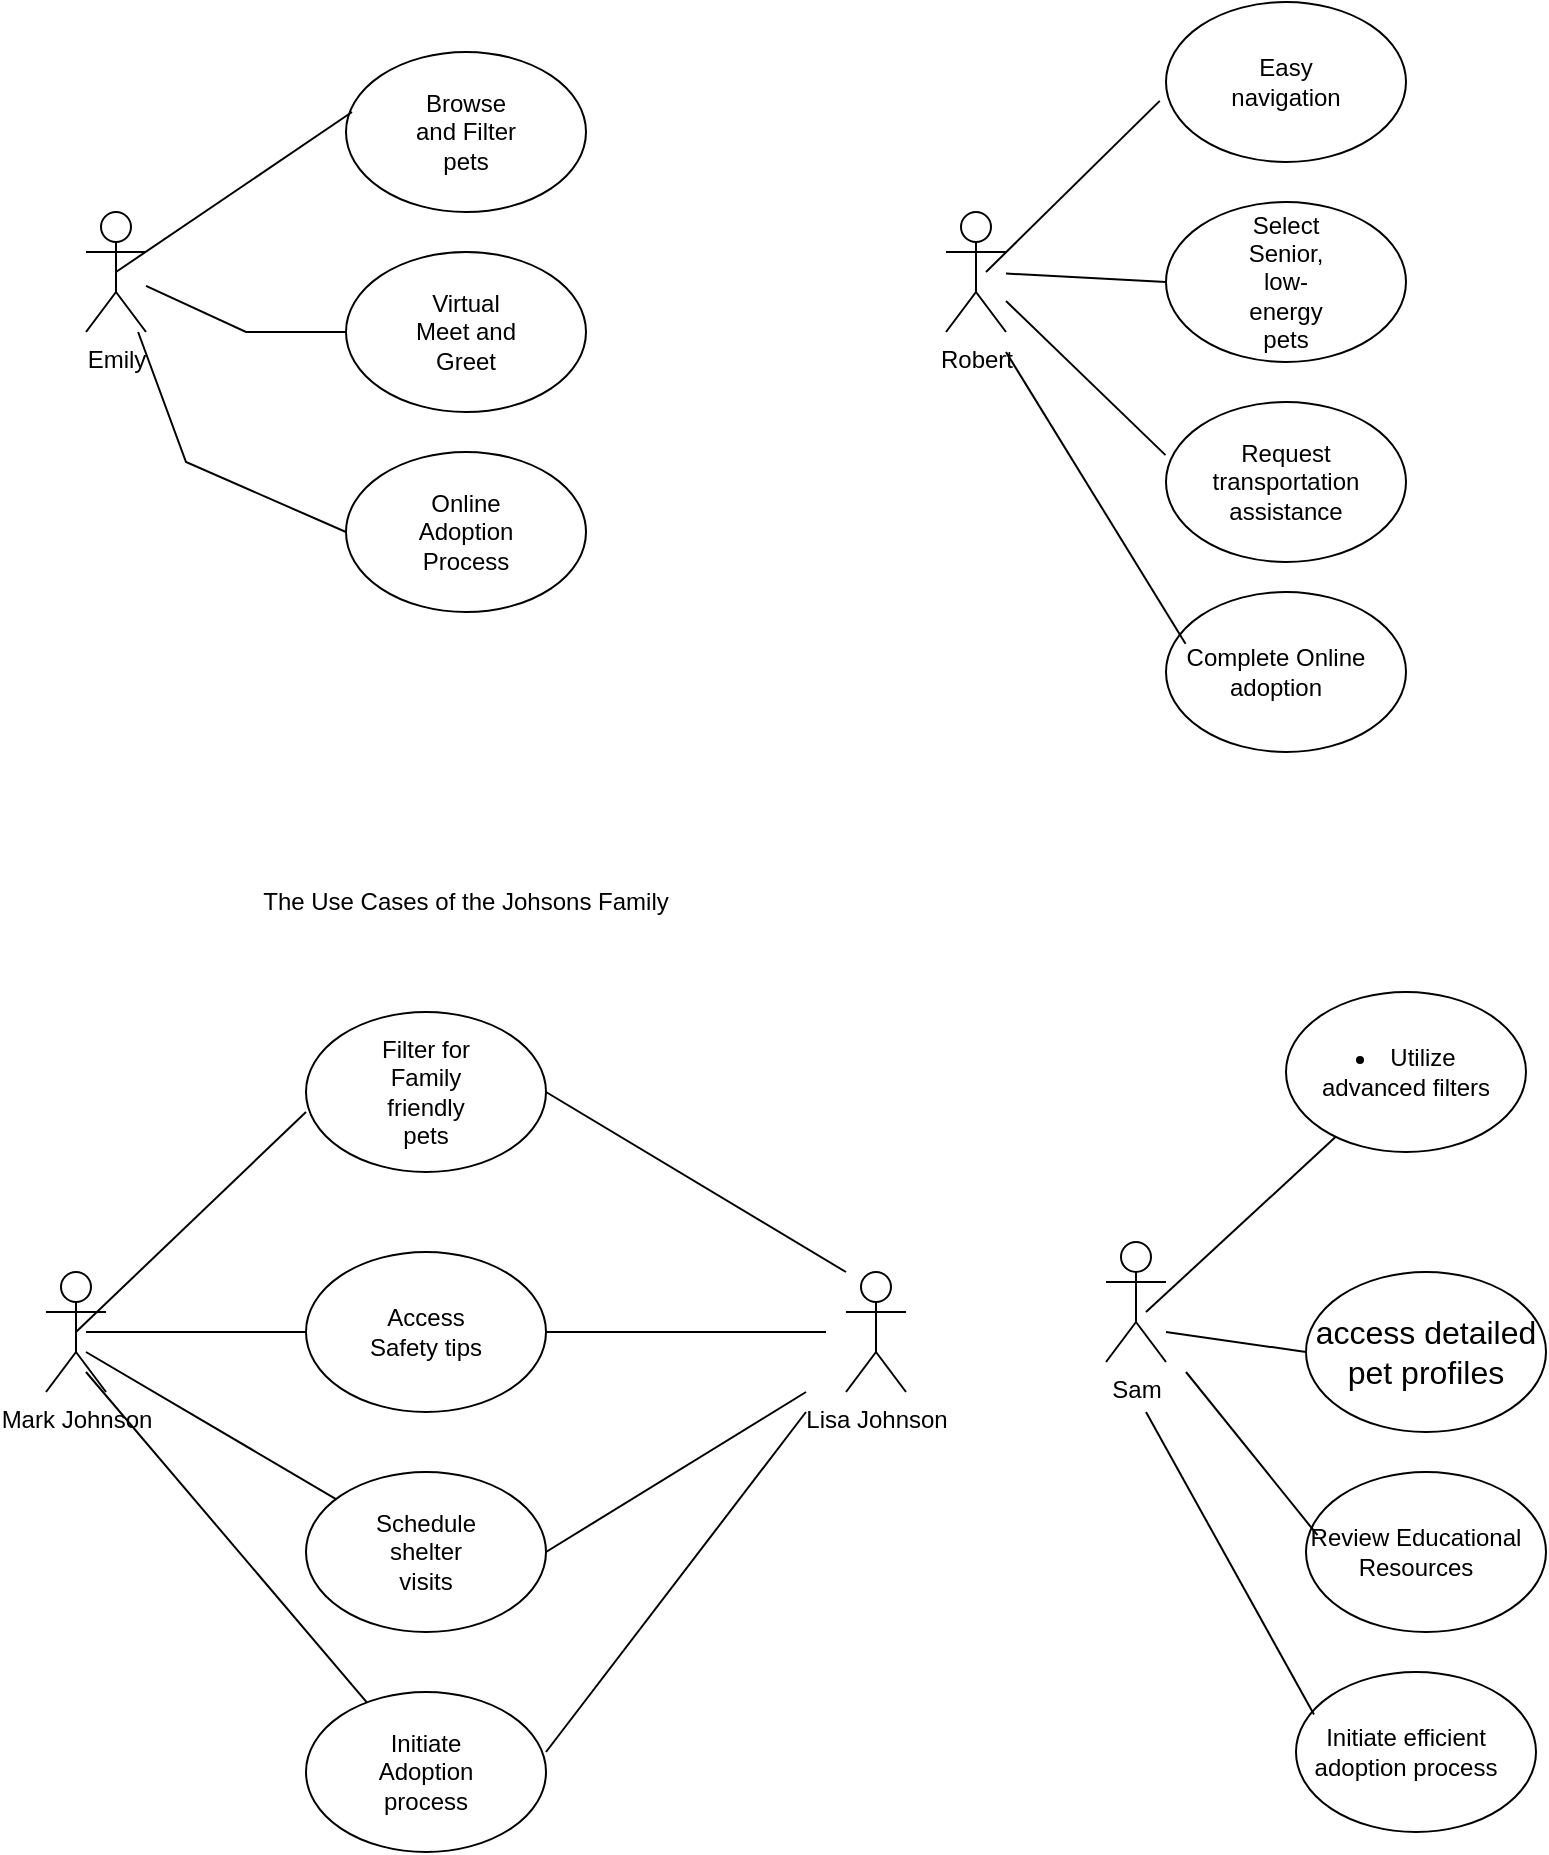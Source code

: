 <mxfile version="24.8.2">
  <diagram name="Page-1" id="oy9Hpu1StYQgTFbHOSIz">
    <mxGraphModel dx="1470" dy="987" grid="1" gridSize="10" guides="1" tooltips="1" connect="1" arrows="1" fold="1" page="1" pageScale="1" pageWidth="850" pageHeight="1100" math="0" shadow="0">
      <root>
        <mxCell id="0" />
        <mxCell id="1" parent="0" />
        <mxCell id="-7RoASF1QNACM562kj3i-1" value="Emily&lt;div&gt;&lt;br&gt;&lt;/div&gt;" style="shape=umlActor;verticalLabelPosition=bottom;verticalAlign=top;html=1;outlineConnect=0;" vertex="1" parent="1">
          <mxGeometry x="100" y="160" width="30" height="60" as="geometry" />
        </mxCell>
        <mxCell id="-7RoASF1QNACM562kj3i-3" value="" style="ellipse;whiteSpace=wrap;html=1;" vertex="1" parent="1">
          <mxGeometry x="230" y="80" width="120" height="80" as="geometry" />
        </mxCell>
        <mxCell id="-7RoASF1QNACM562kj3i-4" value="Browse and Filter pets" style="text;html=1;align=center;verticalAlign=middle;whiteSpace=wrap;rounded=0;" vertex="1" parent="1">
          <mxGeometry x="260" y="105" width="60" height="30" as="geometry" />
        </mxCell>
        <mxCell id="-7RoASF1QNACM562kj3i-5" value="" style="endArrow=none;html=1;rounded=0;entryX=0.025;entryY=0.375;entryDx=0;entryDy=0;entryPerimeter=0;exitX=0.5;exitY=0.5;exitDx=0;exitDy=0;exitPerimeter=0;" edge="1" parent="1" source="-7RoASF1QNACM562kj3i-1" target="-7RoASF1QNACM562kj3i-3">
          <mxGeometry width="50" height="50" relative="1" as="geometry">
            <mxPoint x="130" y="110" as="sourcePoint" />
            <mxPoint x="180" y="60" as="targetPoint" />
          </mxGeometry>
        </mxCell>
        <mxCell id="-7RoASF1QNACM562kj3i-7" value="" style="ellipse;whiteSpace=wrap;html=1;" vertex="1" parent="1">
          <mxGeometry x="230" y="180" width="120" height="80" as="geometry" />
        </mxCell>
        <mxCell id="-7RoASF1QNACM562kj3i-11" value="Virtual Meet and Greet" style="text;html=1;align=center;verticalAlign=middle;whiteSpace=wrap;rounded=0;" vertex="1" parent="1">
          <mxGeometry x="260" y="205" width="60" height="30" as="geometry" />
        </mxCell>
        <mxCell id="-7RoASF1QNACM562kj3i-13" value="" style="endArrow=none;html=1;rounded=0;entryX=0;entryY=0.5;entryDx=0;entryDy=0;" edge="1" parent="1" source="-7RoASF1QNACM562kj3i-1" target="-7RoASF1QNACM562kj3i-7">
          <mxGeometry width="50" height="50" relative="1" as="geometry">
            <mxPoint x="130" y="210" as="sourcePoint" />
            <mxPoint x="180" y="160" as="targetPoint" />
            <Array as="points">
              <mxPoint x="180" y="220" />
            </Array>
          </mxGeometry>
        </mxCell>
        <mxCell id="-7RoASF1QNACM562kj3i-16" value="" style="ellipse;whiteSpace=wrap;html=1;" vertex="1" parent="1">
          <mxGeometry x="230" y="280" width="120" height="80" as="geometry" />
        </mxCell>
        <mxCell id="-7RoASF1QNACM562kj3i-17" value="Online Adoption Process" style="text;html=1;align=center;verticalAlign=middle;whiteSpace=wrap;rounded=0;" vertex="1" parent="1">
          <mxGeometry x="260" y="305" width="60" height="30" as="geometry" />
        </mxCell>
        <mxCell id="-7RoASF1QNACM562kj3i-19" value="" style="endArrow=none;html=1;rounded=0;entryX=0;entryY=0.5;entryDx=0;entryDy=0;" edge="1" parent="1" source="-7RoASF1QNACM562kj3i-1" target="-7RoASF1QNACM562kj3i-16">
          <mxGeometry width="50" height="50" relative="1" as="geometry">
            <mxPoint x="130" y="300" as="sourcePoint" />
            <mxPoint x="180" y="255" as="targetPoint" />
            <Array as="points">
              <mxPoint x="150" y="285" />
            </Array>
          </mxGeometry>
        </mxCell>
        <mxCell id="-7RoASF1QNACM562kj3i-20" value="Mark Johnson&lt;div&gt;&lt;br&gt;&lt;/div&gt;" style="shape=umlActor;verticalLabelPosition=bottom;verticalAlign=top;html=1;outlineConnect=0;" vertex="1" parent="1">
          <mxGeometry x="80" y="690" width="30" height="60" as="geometry" />
        </mxCell>
        <mxCell id="-7RoASF1QNACM562kj3i-21" value="" style="ellipse;whiteSpace=wrap;html=1;" vertex="1" parent="1">
          <mxGeometry x="210" y="560" width="120" height="80" as="geometry" />
        </mxCell>
        <mxCell id="-7RoASF1QNACM562kj3i-23" value="Filter for Family friendly pets" style="text;html=1;align=center;verticalAlign=middle;whiteSpace=wrap;rounded=0;" vertex="1" parent="1">
          <mxGeometry x="240" y="585" width="60" height="30" as="geometry" />
        </mxCell>
        <mxCell id="-7RoASF1QNACM562kj3i-24" value="" style="endArrow=none;html=1;rounded=0;entryX=0;entryY=0.625;entryDx=0;entryDy=0;entryPerimeter=0;exitX=0.5;exitY=0.5;exitDx=0;exitDy=0;exitPerimeter=0;" edge="1" parent="1" source="-7RoASF1QNACM562kj3i-20" target="-7RoASF1QNACM562kj3i-21">
          <mxGeometry width="50" height="50" relative="1" as="geometry">
            <mxPoint x="100" y="720" as="sourcePoint" />
            <mxPoint x="150" y="670" as="targetPoint" />
          </mxGeometry>
        </mxCell>
        <mxCell id="-7RoASF1QNACM562kj3i-25" value="" style="ellipse;whiteSpace=wrap;html=1;" vertex="1" parent="1">
          <mxGeometry x="210" y="680" width="120" height="80" as="geometry" />
        </mxCell>
        <mxCell id="-7RoASF1QNACM562kj3i-26" value="Access Safety tips" style="text;html=1;align=center;verticalAlign=middle;whiteSpace=wrap;rounded=0;" vertex="1" parent="1">
          <mxGeometry x="240" y="705" width="60" height="30" as="geometry" />
        </mxCell>
        <mxCell id="-7RoASF1QNACM562kj3i-27" value="" style="endArrow=none;html=1;rounded=0;entryX=0;entryY=0.5;entryDx=0;entryDy=0;" edge="1" parent="1" target="-7RoASF1QNACM562kj3i-25">
          <mxGeometry width="50" height="50" relative="1" as="geometry">
            <mxPoint x="100" y="720" as="sourcePoint" />
            <mxPoint x="150" y="680" as="targetPoint" />
          </mxGeometry>
        </mxCell>
        <mxCell id="-7RoASF1QNACM562kj3i-28" value="" style="ellipse;whiteSpace=wrap;html=1;" vertex="1" parent="1">
          <mxGeometry x="210" y="790" width="120" height="80" as="geometry" />
        </mxCell>
        <mxCell id="-7RoASF1QNACM562kj3i-29" value="Schedule shelter visits" style="text;html=1;align=center;verticalAlign=middle;whiteSpace=wrap;rounded=0;" vertex="1" parent="1">
          <mxGeometry x="240" y="815" width="60" height="30" as="geometry" />
        </mxCell>
        <mxCell id="-7RoASF1QNACM562kj3i-30" value="" style="endArrow=none;html=1;rounded=0;" edge="1" parent="1" target="-7RoASF1QNACM562kj3i-28">
          <mxGeometry width="50" height="50" relative="1" as="geometry">
            <mxPoint x="100" y="730" as="sourcePoint" />
            <mxPoint x="130" y="770" as="targetPoint" />
          </mxGeometry>
        </mxCell>
        <mxCell id="-7RoASF1QNACM562kj3i-31" value="" style="ellipse;whiteSpace=wrap;html=1;" vertex="1" parent="1">
          <mxGeometry x="210" y="900" width="120" height="80" as="geometry" />
        </mxCell>
        <mxCell id="-7RoASF1QNACM562kj3i-32" value="Initiate Adoption process" style="text;html=1;align=center;verticalAlign=middle;whiteSpace=wrap;rounded=0;" vertex="1" parent="1">
          <mxGeometry x="240" y="925" width="60" height="30" as="geometry" />
        </mxCell>
        <mxCell id="-7RoASF1QNACM562kj3i-33" value="" style="endArrow=none;html=1;rounded=0;" edge="1" parent="1" target="-7RoASF1QNACM562kj3i-31">
          <mxGeometry width="50" height="50" relative="1" as="geometry">
            <mxPoint x="100" y="740" as="sourcePoint" />
            <mxPoint x="160" y="770" as="targetPoint" />
          </mxGeometry>
        </mxCell>
        <mxCell id="-7RoASF1QNACM562kj3i-35" value="Lisa Johnson&lt;div&gt;&lt;br&gt;&lt;/div&gt;" style="shape=umlActor;verticalLabelPosition=bottom;verticalAlign=top;html=1;outlineConnect=0;" vertex="1" parent="1">
          <mxGeometry x="480" y="690" width="30" height="60" as="geometry" />
        </mxCell>
        <mxCell id="-7RoASF1QNACM562kj3i-37" value="" style="endArrow=none;html=1;rounded=0;" edge="1" parent="1">
          <mxGeometry width="50" height="50" relative="1" as="geometry">
            <mxPoint x="330" y="600" as="sourcePoint" />
            <mxPoint x="480" y="690" as="targetPoint" />
          </mxGeometry>
        </mxCell>
        <mxCell id="-7RoASF1QNACM562kj3i-38" value="" style="endArrow=none;html=1;rounded=0;exitX=1;exitY=0.5;exitDx=0;exitDy=0;" edge="1" parent="1" source="-7RoASF1QNACM562kj3i-25">
          <mxGeometry width="50" height="50" relative="1" as="geometry">
            <mxPoint x="390" y="770" as="sourcePoint" />
            <mxPoint x="470" y="720" as="targetPoint" />
          </mxGeometry>
        </mxCell>
        <mxCell id="-7RoASF1QNACM562kj3i-39" value="" style="endArrow=none;html=1;rounded=0;" edge="1" parent="1">
          <mxGeometry width="50" height="50" relative="1" as="geometry">
            <mxPoint x="330" y="830" as="sourcePoint" />
            <mxPoint x="460" y="750" as="targetPoint" />
          </mxGeometry>
        </mxCell>
        <mxCell id="-7RoASF1QNACM562kj3i-40" value="" style="endArrow=none;html=1;rounded=0;" edge="1" parent="1">
          <mxGeometry width="50" height="50" relative="1" as="geometry">
            <mxPoint x="330" y="930" as="sourcePoint" />
            <mxPoint x="460" y="760" as="targetPoint" />
          </mxGeometry>
        </mxCell>
        <mxCell id="-7RoASF1QNACM562kj3i-41" value="The Use Cases of the Johsons Family" style="text;html=1;align=center;verticalAlign=middle;whiteSpace=wrap;rounded=0;" vertex="1" parent="1">
          <mxGeometry x="145" y="490" width="290" height="30" as="geometry" />
        </mxCell>
        <mxCell id="-7RoASF1QNACM562kj3i-42" value="Robert&lt;div&gt;&lt;br&gt;&lt;/div&gt;" style="shape=umlActor;verticalLabelPosition=bottom;verticalAlign=top;html=1;outlineConnect=0;" vertex="1" parent="1">
          <mxGeometry x="530" y="160" width="30" height="60" as="geometry" />
        </mxCell>
        <mxCell id="-7RoASF1QNACM562kj3i-43" value="" style="ellipse;whiteSpace=wrap;html=1;" vertex="1" parent="1">
          <mxGeometry x="640" y="55" width="120" height="80" as="geometry" />
        </mxCell>
        <mxCell id="-7RoASF1QNACM562kj3i-46" value="Easy navigation" style="text;html=1;align=center;verticalAlign=middle;whiteSpace=wrap;rounded=0;" vertex="1" parent="1">
          <mxGeometry x="670" y="80" width="60" height="30" as="geometry" />
        </mxCell>
        <mxCell id="-7RoASF1QNACM562kj3i-47" value="" style="endArrow=none;html=1;rounded=0;entryX=-0.026;entryY=0.618;entryDx=0;entryDy=0;entryPerimeter=0;" edge="1" parent="1" target="-7RoASF1QNACM562kj3i-43">
          <mxGeometry width="50" height="50" relative="1" as="geometry">
            <mxPoint x="550" y="190" as="sourcePoint" />
            <mxPoint x="620" y="120" as="targetPoint" />
          </mxGeometry>
        </mxCell>
        <mxCell id="-7RoASF1QNACM562kj3i-53" style="edgeStyle=orthogonalEdgeStyle;rounded=0;orthogonalLoop=1;jettySize=auto;html=1;exitX=0.5;exitY=1;exitDx=0;exitDy=0;" edge="1" parent="1" source="-7RoASF1QNACM562kj3i-48" target="-7RoASF1QNACM562kj3i-49">
          <mxGeometry relative="1" as="geometry" />
        </mxCell>
        <mxCell id="-7RoASF1QNACM562kj3i-48" value="" style="ellipse;whiteSpace=wrap;html=1;" vertex="1" parent="1">
          <mxGeometry x="640" y="155" width="120" height="80" as="geometry" />
        </mxCell>
        <mxCell id="-7RoASF1QNACM562kj3i-49" value="Select Senior, low-energy pets" style="text;html=1;align=center;verticalAlign=middle;whiteSpace=wrap;rounded=0;" vertex="1" parent="1">
          <mxGeometry x="670" y="180" width="60" height="30" as="geometry" />
        </mxCell>
        <mxCell id="-7RoASF1QNACM562kj3i-52" value="" style="endArrow=none;html=1;rounded=0;entryX=0;entryY=0.5;entryDx=0;entryDy=0;" edge="1" parent="1" source="-7RoASF1QNACM562kj3i-42" target="-7RoASF1QNACM562kj3i-48">
          <mxGeometry width="50" height="50" relative="1" as="geometry">
            <mxPoint x="560" y="200" as="sourcePoint" />
            <mxPoint x="610" y="150" as="targetPoint" />
          </mxGeometry>
        </mxCell>
        <mxCell id="-7RoASF1QNACM562kj3i-54" value="" style="ellipse;whiteSpace=wrap;html=1;" vertex="1" parent="1">
          <mxGeometry x="640" y="255" width="120" height="80" as="geometry" />
        </mxCell>
        <mxCell id="-7RoASF1QNACM562kj3i-55" value="Request transportation assistance" style="text;html=1;align=center;verticalAlign=middle;whiteSpace=wrap;rounded=0;" vertex="1" parent="1">
          <mxGeometry x="650" y="280" width="100" height="30" as="geometry" />
        </mxCell>
        <mxCell id="-7RoASF1QNACM562kj3i-56" value="" style="endArrow=none;html=1;rounded=0;entryX=-0.002;entryY=0.332;entryDx=0;entryDy=0;entryPerimeter=0;" edge="1" parent="1" source="-7RoASF1QNACM562kj3i-42" target="-7RoASF1QNACM562kj3i-54">
          <mxGeometry width="50" height="50" relative="1" as="geometry">
            <mxPoint x="560" y="270" as="sourcePoint" />
            <mxPoint x="610" y="220" as="targetPoint" />
          </mxGeometry>
        </mxCell>
        <mxCell id="-7RoASF1QNACM562kj3i-58" value="" style="ellipse;whiteSpace=wrap;html=1;" vertex="1" parent="1">
          <mxGeometry x="640" y="350" width="120" height="80" as="geometry" />
        </mxCell>
        <mxCell id="-7RoASF1QNACM562kj3i-59" value="Complete Online adoption" style="text;html=1;align=center;verticalAlign=middle;whiteSpace=wrap;rounded=0;" vertex="1" parent="1">
          <mxGeometry x="630" y="375" width="130" height="30" as="geometry" />
        </mxCell>
        <mxCell id="-7RoASF1QNACM562kj3i-60" value="" style="endArrow=none;html=1;rounded=0;entryX=0.152;entryY=0.029;entryDx=0;entryDy=0;entryPerimeter=0;" edge="1" parent="1" target="-7RoASF1QNACM562kj3i-59">
          <mxGeometry width="50" height="50" relative="1" as="geometry">
            <mxPoint x="560" y="230" as="sourcePoint" />
            <mxPoint x="580" y="240" as="targetPoint" />
          </mxGeometry>
        </mxCell>
        <mxCell id="-7RoASF1QNACM562kj3i-63" value="Sam" style="shape=umlActor;verticalLabelPosition=bottom;verticalAlign=top;html=1;outlineConnect=0;" vertex="1" parent="1">
          <mxGeometry x="610" y="675" width="30" height="60" as="geometry" />
        </mxCell>
        <mxCell id="-7RoASF1QNACM562kj3i-64" value="" style="ellipse;whiteSpace=wrap;html=1;" vertex="1" parent="1">
          <mxGeometry x="700" y="550" width="120" height="80" as="geometry" />
        </mxCell>
        <mxCell id="-7RoASF1QNACM562kj3i-65" value="&lt;li&gt;Utilize advanced filters&lt;/li&gt;" style="text;html=1;align=center;verticalAlign=middle;whiteSpace=wrap;rounded=0;" vertex="1" parent="1">
          <mxGeometry x="710" y="575" width="100" height="30" as="geometry" />
        </mxCell>
        <mxCell id="-7RoASF1QNACM562kj3i-66" value="" style="endArrow=none;html=1;rounded=0;" edge="1" parent="1" target="-7RoASF1QNACM562kj3i-64">
          <mxGeometry width="50" height="50" relative="1" as="geometry">
            <mxPoint x="630" y="710" as="sourcePoint" />
            <mxPoint x="680" y="660" as="targetPoint" />
          </mxGeometry>
        </mxCell>
        <mxCell id="-7RoASF1QNACM562kj3i-67" value="" style="ellipse;whiteSpace=wrap;html=1;" vertex="1" parent="1">
          <mxGeometry x="710" y="690" width="120" height="80" as="geometry" />
        </mxCell>
        <mxCell id="-7RoASF1QNACM562kj3i-68" value="" style="endArrow=none;html=1;rounded=0;entryX=0;entryY=0.5;entryDx=0;entryDy=0;" edge="1" parent="1" target="-7RoASF1QNACM562kj3i-67">
          <mxGeometry width="50" height="50" relative="1" as="geometry">
            <mxPoint x="640" y="720" as="sourcePoint" />
            <mxPoint x="690" y="670" as="targetPoint" />
          </mxGeometry>
        </mxCell>
        <mxCell id="-7RoASF1QNACM562kj3i-69" value="&lt;span style=&quot;font-style: normal; font-variant-caps: normal; font-weight: 400; letter-spacing: normal; orphans: auto; text-align: start; text-indent: 0px; text-transform: none; white-space: normal; widows: auto; word-spacing: 0px; -webkit-text-stroke-width: 0px; text-decoration: none; caret-color: rgb(0, 0, 0); color: rgb(0, 0, 0); font-size: medium; float: none; display: inline !important;&quot;&gt;access detailed pet profiles&lt;/span&gt;" style="text;html=1;align=center;verticalAlign=middle;whiteSpace=wrap;rounded=0;" vertex="1" parent="1">
          <mxGeometry x="710" y="715" width="120" height="30" as="geometry" />
        </mxCell>
        <mxCell id="-7RoASF1QNACM562kj3i-70" value="" style="ellipse;whiteSpace=wrap;html=1;" vertex="1" parent="1">
          <mxGeometry x="710" y="790" width="120" height="80" as="geometry" />
        </mxCell>
        <mxCell id="-7RoASF1QNACM562kj3i-71" value="" style="endArrow=none;html=1;rounded=0;entryX=0.048;entryY=0.395;entryDx=0;entryDy=0;entryPerimeter=0;" edge="1" parent="1" target="-7RoASF1QNACM562kj3i-70">
          <mxGeometry width="50" height="50" relative="1" as="geometry">
            <mxPoint x="650" y="740" as="sourcePoint" />
            <mxPoint x="690" y="720" as="targetPoint" />
          </mxGeometry>
        </mxCell>
        <mxCell id="-7RoASF1QNACM562kj3i-73" value="Review Educational Resources" style="text;html=1;align=center;verticalAlign=middle;whiteSpace=wrap;rounded=0;" vertex="1" parent="1">
          <mxGeometry x="710" y="815" width="110" height="30" as="geometry" />
        </mxCell>
        <mxCell id="-7RoASF1QNACM562kj3i-74" value="" style="ellipse;whiteSpace=wrap;html=1;" vertex="1" parent="1">
          <mxGeometry x="705" y="890" width="120" height="80" as="geometry" />
        </mxCell>
        <mxCell id="-7RoASF1QNACM562kj3i-75" value="Initiate efficient adoption process" style="text;html=1;align=center;verticalAlign=middle;whiteSpace=wrap;rounded=0;" vertex="1" parent="1">
          <mxGeometry x="700" y="915" width="120" height="30" as="geometry" />
        </mxCell>
        <mxCell id="-7RoASF1QNACM562kj3i-76" value="" style="endArrow=none;html=1;rounded=0;entryX=0.075;entryY=0.266;entryDx=0;entryDy=0;entryPerimeter=0;" edge="1" parent="1" target="-7RoASF1QNACM562kj3i-74">
          <mxGeometry width="50" height="50" relative="1" as="geometry">
            <mxPoint x="630" y="760" as="sourcePoint" />
            <mxPoint x="680" y="800" as="targetPoint" />
          </mxGeometry>
        </mxCell>
      </root>
    </mxGraphModel>
  </diagram>
</mxfile>
